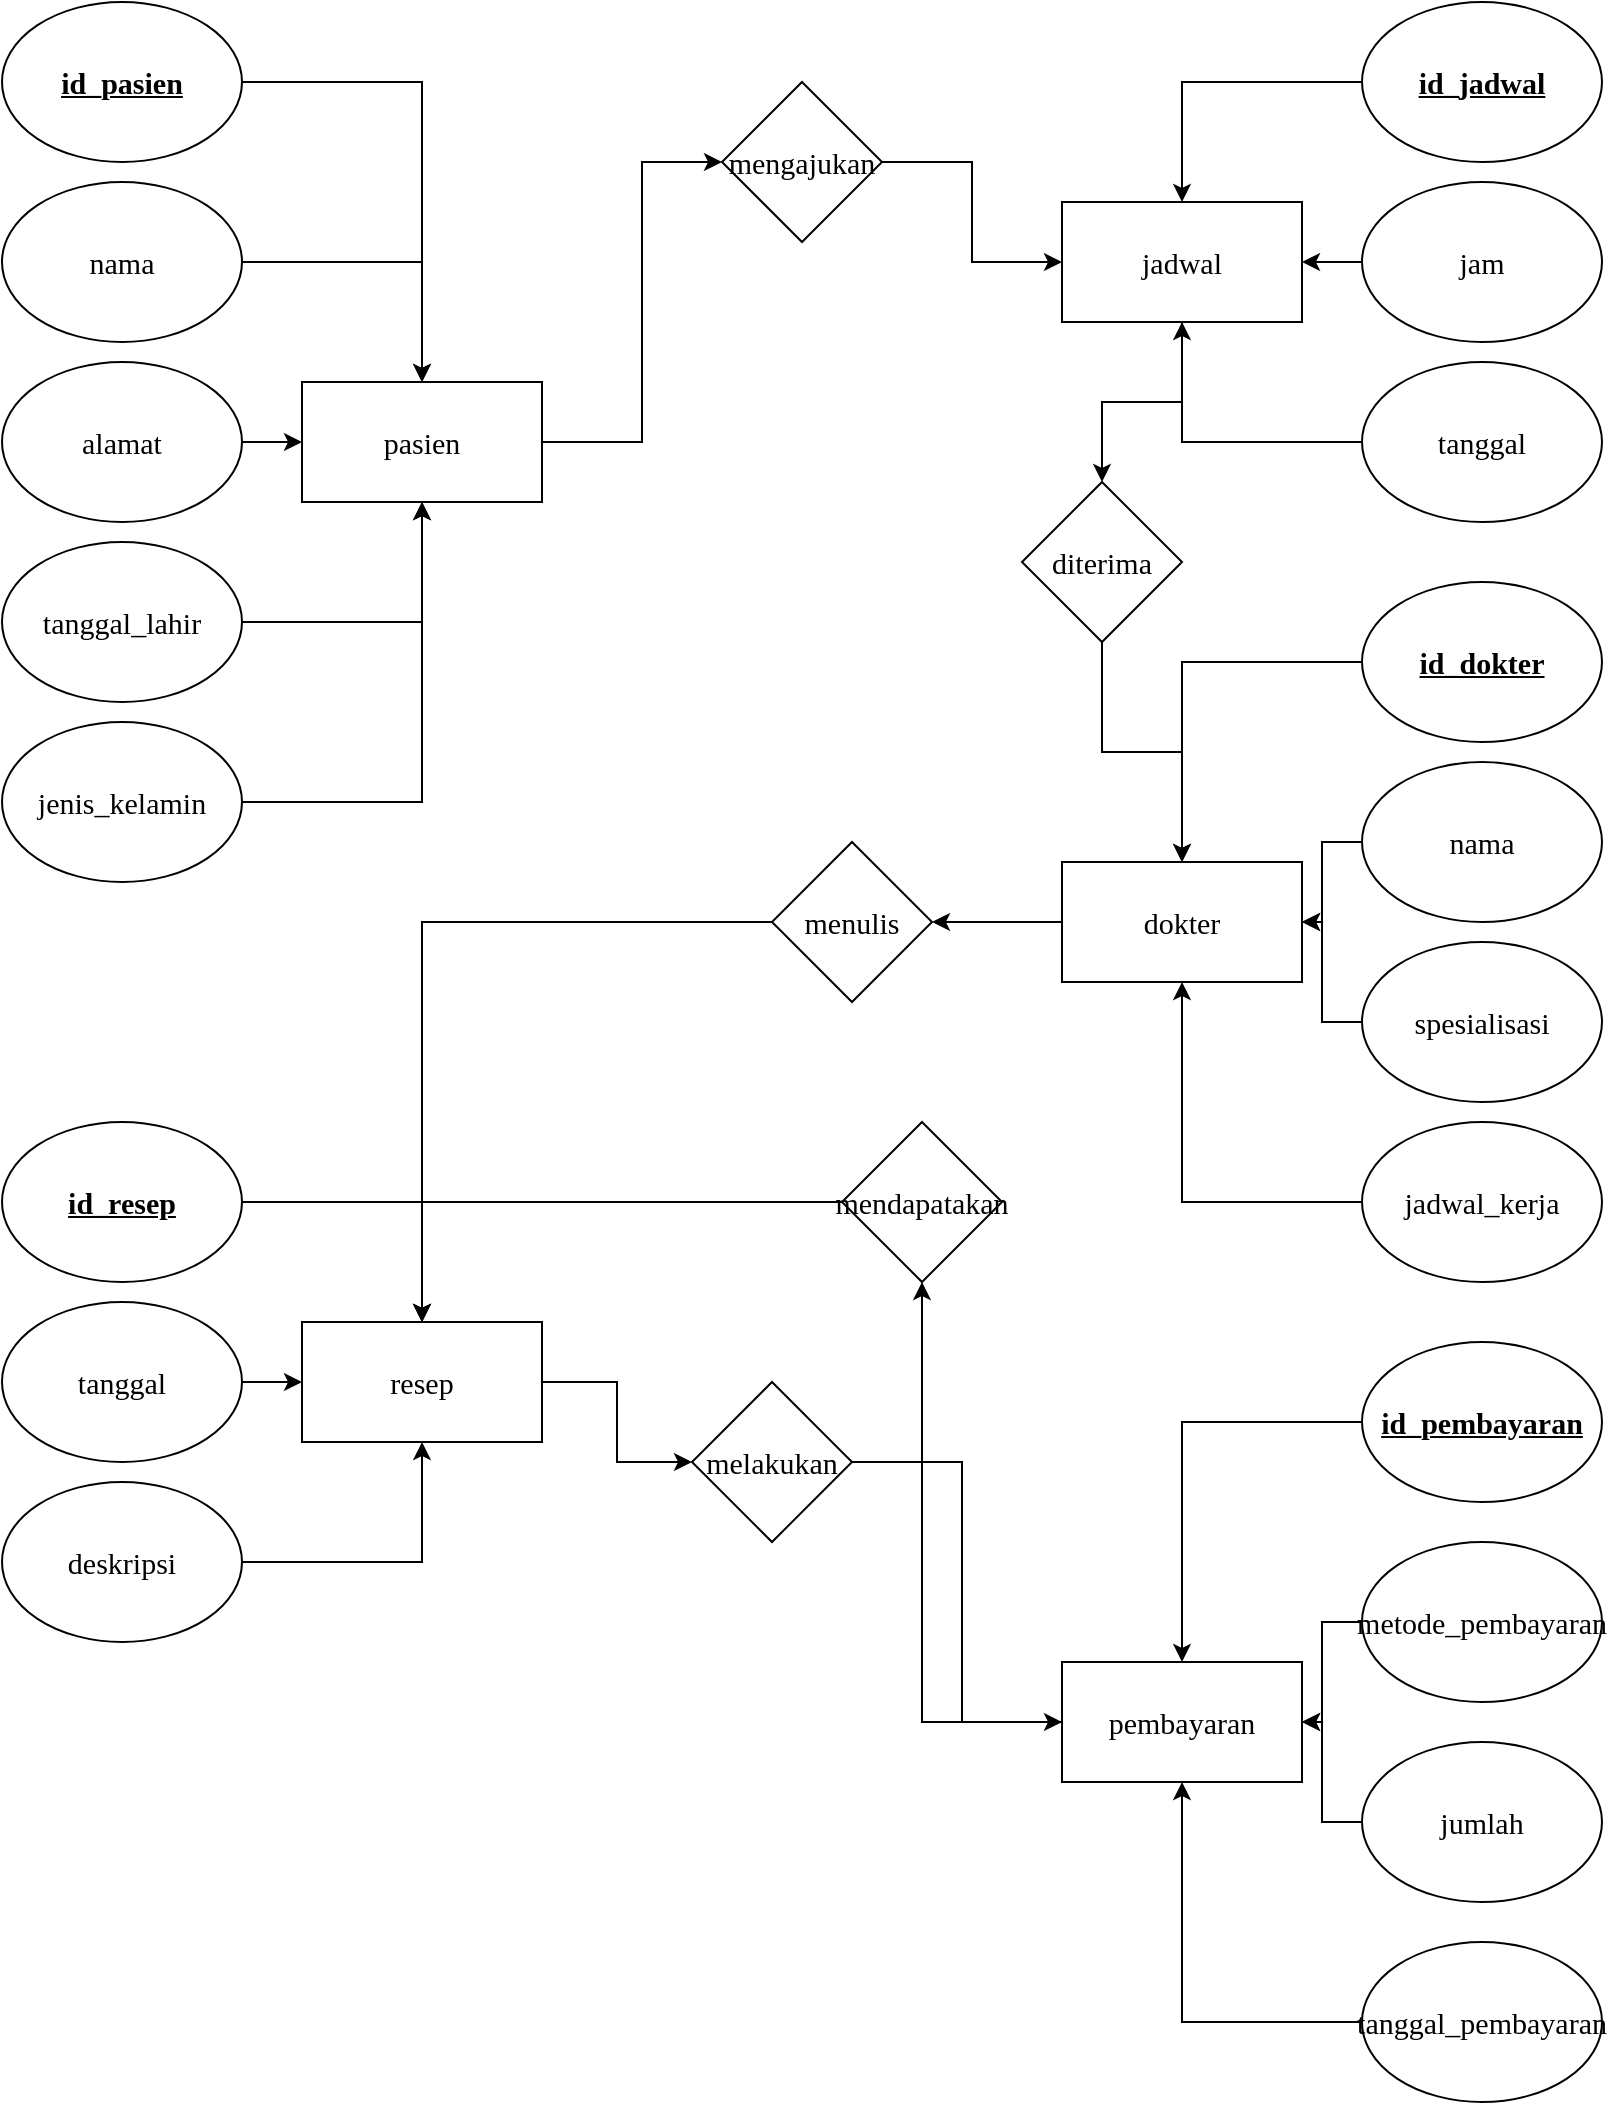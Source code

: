 <mxfile version="21.3.2" type="github">
  <diagram name="Page-1" id="NGzYdZLlpbhmglyjS0_J">
    <mxGraphModel dx="909" dy="579" grid="1" gridSize="10" guides="1" tooltips="1" connect="1" arrows="1" fold="1" page="1" pageScale="1" pageWidth="850" pageHeight="1100" background="none" math="0" shadow="0">
      <root>
        <mxCell id="0" />
        <mxCell id="1" parent="0" />
        <mxCell id="HZIYsLXpYuy4YI8xRjHK-133" style="edgeStyle=orthogonalEdgeStyle;rounded=0;orthogonalLoop=1;jettySize=auto;html=1;" edge="1" parent="1" source="HZIYsLXpYuy4YI8xRjHK-70" target="HZIYsLXpYuy4YI8xRjHK-125">
          <mxGeometry relative="1" as="geometry">
            <Array as="points">
              <mxPoint x="360" y="260" />
              <mxPoint x="360" y="120" />
            </Array>
          </mxGeometry>
        </mxCell>
        <mxCell id="HZIYsLXpYuy4YI8xRjHK-70" value="pasien" style="rounded=0;whiteSpace=wrap;html=1;fontFamily=Times New Roman;fontSize=15;" vertex="1" parent="1">
          <mxGeometry x="190" y="230" width="120" height="60" as="geometry" />
        </mxCell>
        <mxCell id="HZIYsLXpYuy4YI8xRjHK-135" style="edgeStyle=orthogonalEdgeStyle;rounded=0;orthogonalLoop=1;jettySize=auto;html=1;" edge="1" parent="1" source="HZIYsLXpYuy4YI8xRjHK-72" target="HZIYsLXpYuy4YI8xRjHK-126">
          <mxGeometry relative="1" as="geometry" />
        </mxCell>
        <mxCell id="HZIYsLXpYuy4YI8xRjHK-72" value="dokter" style="rounded=0;whiteSpace=wrap;html=1;fontFamily=Times New Roman;fontSize=15;" vertex="1" parent="1">
          <mxGeometry x="570" y="470" width="120" height="60" as="geometry" />
        </mxCell>
        <mxCell id="HZIYsLXpYuy4YI8xRjHK-145" style="edgeStyle=orthogonalEdgeStyle;rounded=0;orthogonalLoop=1;jettySize=auto;html=1;" edge="1" parent="1" source="HZIYsLXpYuy4YI8xRjHK-73" target="HZIYsLXpYuy4YI8xRjHK-124">
          <mxGeometry relative="1" as="geometry" />
        </mxCell>
        <mxCell id="HZIYsLXpYuy4YI8xRjHK-73" value="pembayaran" style="rounded=0;whiteSpace=wrap;html=1;fontFamily=Times New Roman;fontSize=15;" vertex="1" parent="1">
          <mxGeometry x="570" y="870" width="120" height="60" as="geometry" />
        </mxCell>
        <mxCell id="HZIYsLXpYuy4YI8xRjHK-140" style="edgeStyle=orthogonalEdgeStyle;rounded=0;orthogonalLoop=1;jettySize=auto;html=1;" edge="1" parent="1" source="HZIYsLXpYuy4YI8xRjHK-74" target="HZIYsLXpYuy4YI8xRjHK-137">
          <mxGeometry relative="1" as="geometry" />
        </mxCell>
        <mxCell id="HZIYsLXpYuy4YI8xRjHK-74" value="jadwal" style="rounded=0;whiteSpace=wrap;html=1;fontFamily=Times New Roman;fontSize=15;" vertex="1" parent="1">
          <mxGeometry x="570" y="140" width="120" height="60" as="geometry" />
        </mxCell>
        <mxCell id="HZIYsLXpYuy4YI8xRjHK-144" style="edgeStyle=orthogonalEdgeStyle;rounded=0;orthogonalLoop=1;jettySize=auto;html=1;" edge="1" parent="1" source="HZIYsLXpYuy4YI8xRjHK-75" target="HZIYsLXpYuy4YI8xRjHK-123">
          <mxGeometry relative="1" as="geometry" />
        </mxCell>
        <mxCell id="HZIYsLXpYuy4YI8xRjHK-75" value="resep" style="rounded=0;whiteSpace=wrap;html=1;fontFamily=Times New Roman;fontSize=15;" vertex="1" parent="1">
          <mxGeometry x="190" y="700" width="120" height="60" as="geometry" />
        </mxCell>
        <mxCell id="HZIYsLXpYuy4YI8xRjHK-98" style="edgeStyle=orthogonalEdgeStyle;rounded=0;orthogonalLoop=1;jettySize=auto;html=1;" edge="1" parent="1" source="HZIYsLXpYuy4YI8xRjHK-76" target="HZIYsLXpYuy4YI8xRjHK-70">
          <mxGeometry relative="1" as="geometry" />
        </mxCell>
        <mxCell id="HZIYsLXpYuy4YI8xRjHK-76" value="id_pasien" style="ellipse;whiteSpace=wrap;html=1;fontSize=15;fontFamily=Times New Roman;fontStyle=5" vertex="1" parent="1">
          <mxGeometry x="40" y="40" width="120" height="80" as="geometry" />
        </mxCell>
        <mxCell id="HZIYsLXpYuy4YI8xRjHK-99" style="edgeStyle=orthogonalEdgeStyle;rounded=0;orthogonalLoop=1;jettySize=auto;html=1;" edge="1" parent="1" source="HZIYsLXpYuy4YI8xRjHK-78" target="HZIYsLXpYuy4YI8xRjHK-70">
          <mxGeometry relative="1" as="geometry" />
        </mxCell>
        <mxCell id="HZIYsLXpYuy4YI8xRjHK-78" value="nama" style="ellipse;whiteSpace=wrap;html=1;fontSize=15;fontFamily=Times New Roman;" vertex="1" parent="1">
          <mxGeometry x="40" y="130" width="120" height="80" as="geometry" />
        </mxCell>
        <mxCell id="HZIYsLXpYuy4YI8xRjHK-102" style="edgeStyle=orthogonalEdgeStyle;rounded=0;orthogonalLoop=1;jettySize=auto;html=1;" edge="1" parent="1" source="HZIYsLXpYuy4YI8xRjHK-79" target="HZIYsLXpYuy4YI8xRjHK-70">
          <mxGeometry relative="1" as="geometry" />
        </mxCell>
        <mxCell id="HZIYsLXpYuy4YI8xRjHK-79" value="alamat" style="ellipse;whiteSpace=wrap;html=1;fontSize=15;fontFamily=Times New Roman;" vertex="1" parent="1">
          <mxGeometry x="40" y="220" width="120" height="80" as="geometry" />
        </mxCell>
        <mxCell id="HZIYsLXpYuy4YI8xRjHK-101" style="edgeStyle=orthogonalEdgeStyle;rounded=0;orthogonalLoop=1;jettySize=auto;html=1;" edge="1" parent="1" source="HZIYsLXpYuy4YI8xRjHK-80" target="HZIYsLXpYuy4YI8xRjHK-70">
          <mxGeometry relative="1" as="geometry" />
        </mxCell>
        <mxCell id="HZIYsLXpYuy4YI8xRjHK-80" value="tanggal_lahir" style="ellipse;whiteSpace=wrap;html=1;fontSize=15;fontFamily=Times New Roman;" vertex="1" parent="1">
          <mxGeometry x="40" y="310" width="120" height="80" as="geometry" />
        </mxCell>
        <mxCell id="HZIYsLXpYuy4YI8xRjHK-100" style="edgeStyle=orthogonalEdgeStyle;rounded=0;orthogonalLoop=1;jettySize=auto;html=1;" edge="1" parent="1" source="HZIYsLXpYuy4YI8xRjHK-81" target="HZIYsLXpYuy4YI8xRjHK-70">
          <mxGeometry relative="1" as="geometry" />
        </mxCell>
        <mxCell id="HZIYsLXpYuy4YI8xRjHK-81" value="jenis_kelamin" style="ellipse;whiteSpace=wrap;html=1;fontSize=15;fontFamily=Times New Roman;" vertex="1" parent="1">
          <mxGeometry x="40" y="400" width="120" height="80" as="geometry" />
        </mxCell>
        <mxCell id="HZIYsLXpYuy4YI8xRjHK-103" style="edgeStyle=orthogonalEdgeStyle;rounded=0;orthogonalLoop=1;jettySize=auto;html=1;" edge="1" parent="1" source="HZIYsLXpYuy4YI8xRjHK-84" target="HZIYsLXpYuy4YI8xRjHK-74">
          <mxGeometry relative="1" as="geometry" />
        </mxCell>
        <mxCell id="HZIYsLXpYuy4YI8xRjHK-84" value="id_jadwal" style="ellipse;whiteSpace=wrap;html=1;fontSize=15;fontFamily=Times New Roman;fontStyle=5" vertex="1" parent="1">
          <mxGeometry x="720" y="40" width="120" height="80" as="geometry" />
        </mxCell>
        <mxCell id="HZIYsLXpYuy4YI8xRjHK-104" style="edgeStyle=orthogonalEdgeStyle;rounded=0;orthogonalLoop=1;jettySize=auto;html=1;" edge="1" parent="1" source="HZIYsLXpYuy4YI8xRjHK-85" target="HZIYsLXpYuy4YI8xRjHK-74">
          <mxGeometry relative="1" as="geometry" />
        </mxCell>
        <mxCell id="HZIYsLXpYuy4YI8xRjHK-85" value="jam" style="ellipse;whiteSpace=wrap;html=1;fontSize=15;fontFamily=Times New Roman;" vertex="1" parent="1">
          <mxGeometry x="720" y="130" width="120" height="80" as="geometry" />
        </mxCell>
        <mxCell id="HZIYsLXpYuy4YI8xRjHK-105" style="edgeStyle=orthogonalEdgeStyle;rounded=0;orthogonalLoop=1;jettySize=auto;html=1;" edge="1" parent="1" source="HZIYsLXpYuy4YI8xRjHK-86" target="HZIYsLXpYuy4YI8xRjHK-74">
          <mxGeometry relative="1" as="geometry" />
        </mxCell>
        <mxCell id="HZIYsLXpYuy4YI8xRjHK-86" value="tanggal" style="ellipse;whiteSpace=wrap;html=1;fontSize=15;fontFamily=Times New Roman;" vertex="1" parent="1">
          <mxGeometry x="720" y="220" width="120" height="80" as="geometry" />
        </mxCell>
        <mxCell id="HZIYsLXpYuy4YI8xRjHK-106" style="edgeStyle=orthogonalEdgeStyle;rounded=0;orthogonalLoop=1;jettySize=auto;html=1;" edge="1" parent="1" source="HZIYsLXpYuy4YI8xRjHK-87" target="HZIYsLXpYuy4YI8xRjHK-73">
          <mxGeometry relative="1" as="geometry" />
        </mxCell>
        <mxCell id="HZIYsLXpYuy4YI8xRjHK-87" value="id_pembayaran" style="ellipse;whiteSpace=wrap;html=1;fontSize=15;fontFamily=Times New Roman;fontStyle=5" vertex="1" parent="1">
          <mxGeometry x="720" y="710" width="120" height="80" as="geometry" />
        </mxCell>
        <mxCell id="HZIYsLXpYuy4YI8xRjHK-107" style="edgeStyle=orthogonalEdgeStyle;rounded=0;orthogonalLoop=1;jettySize=auto;html=1;" edge="1" parent="1" source="HZIYsLXpYuy4YI8xRjHK-88" target="HZIYsLXpYuy4YI8xRjHK-73">
          <mxGeometry relative="1" as="geometry" />
        </mxCell>
        <mxCell id="HZIYsLXpYuy4YI8xRjHK-88" value="metode_pembayaran" style="ellipse;whiteSpace=wrap;html=1;fontSize=15;fontFamily=Times New Roman;" vertex="1" parent="1">
          <mxGeometry x="720" y="810" width="120" height="80" as="geometry" />
        </mxCell>
        <mxCell id="HZIYsLXpYuy4YI8xRjHK-108" style="edgeStyle=orthogonalEdgeStyle;rounded=0;orthogonalLoop=1;jettySize=auto;html=1;" edge="1" parent="1" source="HZIYsLXpYuy4YI8xRjHK-89" target="HZIYsLXpYuy4YI8xRjHK-73">
          <mxGeometry relative="1" as="geometry" />
        </mxCell>
        <mxCell id="HZIYsLXpYuy4YI8xRjHK-89" value="jumlah" style="ellipse;whiteSpace=wrap;html=1;fontSize=15;fontFamily=Times New Roman;" vertex="1" parent="1">
          <mxGeometry x="720" y="910" width="120" height="80" as="geometry" />
        </mxCell>
        <mxCell id="HZIYsLXpYuy4YI8xRjHK-109" style="edgeStyle=orthogonalEdgeStyle;rounded=0;orthogonalLoop=1;jettySize=auto;html=1;" edge="1" parent="1" source="HZIYsLXpYuy4YI8xRjHK-90" target="HZIYsLXpYuy4YI8xRjHK-73">
          <mxGeometry relative="1" as="geometry" />
        </mxCell>
        <mxCell id="HZIYsLXpYuy4YI8xRjHK-90" value="tanggal_pembayaran" style="ellipse;whiteSpace=wrap;html=1;fontSize=15;fontFamily=Times New Roman;" vertex="1" parent="1">
          <mxGeometry x="720" y="1010" width="120" height="80" as="geometry" />
        </mxCell>
        <mxCell id="HZIYsLXpYuy4YI8xRjHK-114" style="edgeStyle=orthogonalEdgeStyle;rounded=0;orthogonalLoop=1;jettySize=auto;html=1;" edge="1" parent="1" source="HZIYsLXpYuy4YI8xRjHK-91" target="HZIYsLXpYuy4YI8xRjHK-75">
          <mxGeometry relative="1" as="geometry" />
        </mxCell>
        <mxCell id="HZIYsLXpYuy4YI8xRjHK-91" value="id_resep" style="ellipse;whiteSpace=wrap;html=1;fontSize=15;fontFamily=Times New Roman;fontStyle=5" vertex="1" parent="1">
          <mxGeometry x="40" y="600" width="120" height="80" as="geometry" />
        </mxCell>
        <mxCell id="HZIYsLXpYuy4YI8xRjHK-115" style="edgeStyle=orthogonalEdgeStyle;rounded=0;orthogonalLoop=1;jettySize=auto;html=1;" edge="1" parent="1" source="HZIYsLXpYuy4YI8xRjHK-92" target="HZIYsLXpYuy4YI8xRjHK-75">
          <mxGeometry relative="1" as="geometry" />
        </mxCell>
        <mxCell id="HZIYsLXpYuy4YI8xRjHK-92" value="tanggal" style="ellipse;whiteSpace=wrap;html=1;fontSize=15;fontFamily=Times New Roman;" vertex="1" parent="1">
          <mxGeometry x="40" y="690" width="120" height="80" as="geometry" />
        </mxCell>
        <mxCell id="HZIYsLXpYuy4YI8xRjHK-116" style="edgeStyle=orthogonalEdgeStyle;rounded=0;orthogonalLoop=1;jettySize=auto;html=1;" edge="1" parent="1" source="HZIYsLXpYuy4YI8xRjHK-93" target="HZIYsLXpYuy4YI8xRjHK-75">
          <mxGeometry relative="1" as="geometry" />
        </mxCell>
        <mxCell id="HZIYsLXpYuy4YI8xRjHK-93" value="deskripsi" style="ellipse;whiteSpace=wrap;html=1;fontSize=15;fontFamily=Times New Roman;" vertex="1" parent="1">
          <mxGeometry x="40" y="780" width="120" height="80" as="geometry" />
        </mxCell>
        <mxCell id="HZIYsLXpYuy4YI8xRjHK-110" style="edgeStyle=orthogonalEdgeStyle;rounded=0;orthogonalLoop=1;jettySize=auto;html=1;" edge="1" parent="1" source="HZIYsLXpYuy4YI8xRjHK-94" target="HZIYsLXpYuy4YI8xRjHK-72">
          <mxGeometry relative="1" as="geometry" />
        </mxCell>
        <mxCell id="HZIYsLXpYuy4YI8xRjHK-94" value="id_dokter" style="ellipse;whiteSpace=wrap;html=1;fontSize=15;fontFamily=Times New Roman;fontStyle=5" vertex="1" parent="1">
          <mxGeometry x="720" y="330" width="120" height="80" as="geometry" />
        </mxCell>
        <mxCell id="HZIYsLXpYuy4YI8xRjHK-111" style="edgeStyle=orthogonalEdgeStyle;rounded=0;orthogonalLoop=1;jettySize=auto;html=1;" edge="1" parent="1" source="HZIYsLXpYuy4YI8xRjHK-95" target="HZIYsLXpYuy4YI8xRjHK-72">
          <mxGeometry relative="1" as="geometry" />
        </mxCell>
        <mxCell id="HZIYsLXpYuy4YI8xRjHK-95" value="nama" style="ellipse;whiteSpace=wrap;html=1;fontSize=15;fontFamily=Times New Roman;" vertex="1" parent="1">
          <mxGeometry x="720" y="420" width="120" height="80" as="geometry" />
        </mxCell>
        <mxCell id="HZIYsLXpYuy4YI8xRjHK-112" style="edgeStyle=orthogonalEdgeStyle;rounded=0;orthogonalLoop=1;jettySize=auto;html=1;" edge="1" parent="1" source="HZIYsLXpYuy4YI8xRjHK-96" target="HZIYsLXpYuy4YI8xRjHK-72">
          <mxGeometry relative="1" as="geometry" />
        </mxCell>
        <mxCell id="HZIYsLXpYuy4YI8xRjHK-96" value="spesialisasi" style="ellipse;whiteSpace=wrap;html=1;fontSize=15;fontFamily=Times New Roman;" vertex="1" parent="1">
          <mxGeometry x="720" y="510" width="120" height="80" as="geometry" />
        </mxCell>
        <mxCell id="HZIYsLXpYuy4YI8xRjHK-113" style="edgeStyle=orthogonalEdgeStyle;rounded=0;orthogonalLoop=1;jettySize=auto;html=1;" edge="1" parent="1" source="HZIYsLXpYuy4YI8xRjHK-97" target="HZIYsLXpYuy4YI8xRjHK-72">
          <mxGeometry relative="1" as="geometry" />
        </mxCell>
        <mxCell id="HZIYsLXpYuy4YI8xRjHK-97" value="jadwal_kerja" style="ellipse;whiteSpace=wrap;html=1;fontSize=15;fontFamily=Times New Roman;" vertex="1" parent="1">
          <mxGeometry x="720" y="600" width="120" height="80" as="geometry" />
        </mxCell>
        <mxCell id="HZIYsLXpYuy4YI8xRjHK-130" style="edgeStyle=orthogonalEdgeStyle;rounded=0;orthogonalLoop=1;jettySize=auto;html=1;" edge="1" parent="1" source="HZIYsLXpYuy4YI8xRjHK-123" target="HZIYsLXpYuy4YI8xRjHK-73">
          <mxGeometry relative="1" as="geometry">
            <Array as="points">
              <mxPoint x="520" y="900" />
            </Array>
          </mxGeometry>
        </mxCell>
        <mxCell id="HZIYsLXpYuy4YI8xRjHK-123" value="melakukan" style="rhombus;whiteSpace=wrap;html=1;fontFamily=Times New Roman;fontSize=15;" vertex="1" parent="1">
          <mxGeometry x="385" y="730" width="80" height="80" as="geometry" />
        </mxCell>
        <mxCell id="HZIYsLXpYuy4YI8xRjHK-146" style="edgeStyle=orthogonalEdgeStyle;rounded=0;orthogonalLoop=1;jettySize=auto;html=1;" edge="1" parent="1" source="HZIYsLXpYuy4YI8xRjHK-124" target="HZIYsLXpYuy4YI8xRjHK-75">
          <mxGeometry relative="1" as="geometry" />
        </mxCell>
        <mxCell id="HZIYsLXpYuy4YI8xRjHK-124" value="mendapatakan" style="rhombus;whiteSpace=wrap;html=1;fontFamily=Times New Roman;fontSize=15;" vertex="1" parent="1">
          <mxGeometry x="460" y="600" width="80" height="80" as="geometry" />
        </mxCell>
        <mxCell id="HZIYsLXpYuy4YI8xRjHK-134" style="edgeStyle=orthogonalEdgeStyle;rounded=0;orthogonalLoop=1;jettySize=auto;html=1;" edge="1" parent="1" source="HZIYsLXpYuy4YI8xRjHK-125" target="HZIYsLXpYuy4YI8xRjHK-74">
          <mxGeometry relative="1" as="geometry" />
        </mxCell>
        <mxCell id="HZIYsLXpYuy4YI8xRjHK-125" value="mengajukan" style="rhombus;whiteSpace=wrap;html=1;fontFamily=Times New Roman;fontSize=15;" vertex="1" parent="1">
          <mxGeometry x="400" y="80" width="80" height="80" as="geometry" />
        </mxCell>
        <mxCell id="HZIYsLXpYuy4YI8xRjHK-136" style="edgeStyle=orthogonalEdgeStyle;rounded=0;orthogonalLoop=1;jettySize=auto;html=1;" edge="1" parent="1" source="HZIYsLXpYuy4YI8xRjHK-126" target="HZIYsLXpYuy4YI8xRjHK-75">
          <mxGeometry relative="1" as="geometry">
            <Array as="points">
              <mxPoint x="250" y="500" />
            </Array>
          </mxGeometry>
        </mxCell>
        <mxCell id="HZIYsLXpYuy4YI8xRjHK-126" value="menulis" style="rhombus;whiteSpace=wrap;html=1;fontFamily=Times New Roman;fontSize=15;" vertex="1" parent="1">
          <mxGeometry x="425" y="460" width="80" height="80" as="geometry" />
        </mxCell>
        <mxCell id="HZIYsLXpYuy4YI8xRjHK-141" style="edgeStyle=orthogonalEdgeStyle;rounded=0;orthogonalLoop=1;jettySize=auto;html=1;" edge="1" parent="1" source="HZIYsLXpYuy4YI8xRjHK-137" target="HZIYsLXpYuy4YI8xRjHK-72">
          <mxGeometry relative="1" as="geometry" />
        </mxCell>
        <mxCell id="HZIYsLXpYuy4YI8xRjHK-137" value="diterima" style="rhombus;whiteSpace=wrap;html=1;fontFamily=Times New Roman;fontSize=15;" vertex="1" parent="1">
          <mxGeometry x="550" y="280" width="80" height="80" as="geometry" />
        </mxCell>
      </root>
    </mxGraphModel>
  </diagram>
</mxfile>
